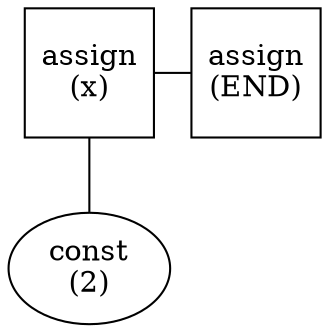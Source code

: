 // Syntax Tree
graph {
	1 [label="assign
(x)" shape=square]
	2 [label="const
(2)"]
	3 [label="assign
(END)" shape=square]
	1 -- 2
	1 -- 3 [constraint=false]
}
